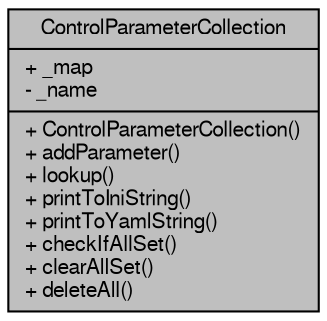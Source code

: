 digraph "ControlParameterCollection"
{
  edge [fontname="FreeSans",fontsize="10",labelfontname="FreeSans",labelfontsize="10"];
  node [fontname="FreeSans",fontsize="10",shape=record];
  Node1 [label="{ControlParameterCollection\n|+ _map\l- _name\l|+ ControlParameterCollection()\l+ addParameter()\l+ lookup()\l+ printToIniString()\l+ printToYamlString()\l+ checkIfAllSet()\l+ clearAllSet()\l+ deleteAll()\l}",height=0.2,width=0.4,color="black", fillcolor="grey75", style="filled", fontcolor="black"];
}

